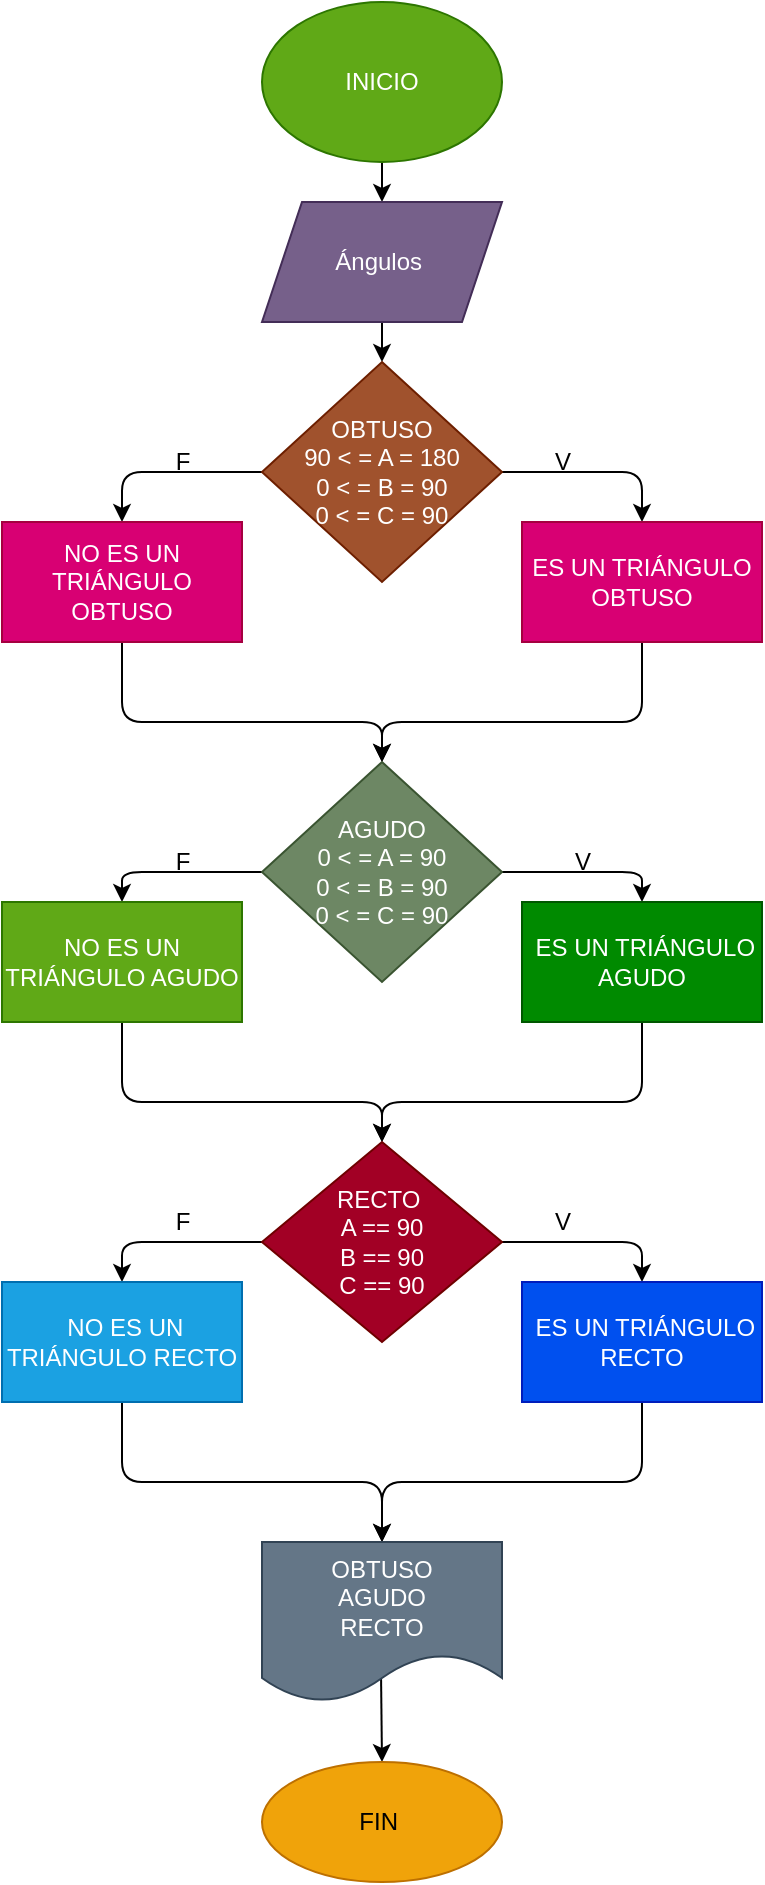 <mxfile>
    <diagram id="Qwl5VyiVWKCkD9DYQ6V1" name="Página-1">
        <mxGraphModel dx="562" dy="470" grid="1" gridSize="10" guides="1" tooltips="1" connect="1" arrows="1" fold="1" page="1" pageScale="1" pageWidth="827" pageHeight="1169" math="0" shadow="0">
            <root>
                <mxCell id="0"/>
                <mxCell id="1" parent="0"/>
                <mxCell id="3" value="" style="edgeStyle=none;html=1;" edge="1" parent="1" source="4" target="6">
                    <mxGeometry relative="1" as="geometry"/>
                </mxCell>
                <mxCell id="4" value="INICIO" style="ellipse;whiteSpace=wrap;html=1;fillColor=#60a917;fontColor=#ffffff;strokeColor=#2D7600;" vertex="1" parent="1">
                    <mxGeometry x="160" width="120" height="80" as="geometry"/>
                </mxCell>
                <mxCell id="5" value="" style="edgeStyle=none;html=1;" edge="1" parent="1" source="6" target="9">
                    <mxGeometry relative="1" as="geometry"/>
                </mxCell>
                <mxCell id="6" value="Ángulos&amp;nbsp;" style="shape=parallelogram;perimeter=parallelogramPerimeter;whiteSpace=wrap;html=1;fixedSize=1;fillColor=#76608a;fontColor=#ffffff;strokeColor=#432D57;" vertex="1" parent="1">
                    <mxGeometry x="160" y="100" width="120" height="60" as="geometry"/>
                </mxCell>
                <mxCell id="7" value="" style="edgeStyle=none;html=1;" edge="1" parent="1" source="9" target="11">
                    <mxGeometry relative="1" as="geometry">
                        <Array as="points">
                            <mxPoint x="90" y="235"/>
                        </Array>
                    </mxGeometry>
                </mxCell>
                <mxCell id="8" value="" style="edgeStyle=none;html=1;" edge="1" parent="1" source="9" target="13">
                    <mxGeometry relative="1" as="geometry">
                        <Array as="points">
                            <mxPoint x="350" y="235"/>
                        </Array>
                    </mxGeometry>
                </mxCell>
                <mxCell id="9" value="OBTUSO&lt;br&gt;&lt;span&gt;90 &amp;lt; = A = 180&lt;/span&gt;&lt;br&gt;&lt;span&gt;0 &amp;lt; = B = 90&lt;/span&gt;&lt;br&gt;&lt;span&gt;0 &amp;lt; = C = 90&lt;/span&gt;" style="rhombus;whiteSpace=wrap;html=1;fillColor=#a0522d;fontColor=#ffffff;strokeColor=#6D1F00;" vertex="1" parent="1">
                    <mxGeometry x="160" y="180" width="120" height="110" as="geometry"/>
                </mxCell>
                <mxCell id="10" style="edgeStyle=none;html=1;exitX=0.5;exitY=1;exitDx=0;exitDy=0;entryX=0.5;entryY=0;entryDx=0;entryDy=0;" edge="1" parent="1" source="11" target="18">
                    <mxGeometry relative="1" as="geometry">
                        <Array as="points">
                            <mxPoint x="90" y="360"/>
                            <mxPoint x="220" y="360"/>
                        </Array>
                    </mxGeometry>
                </mxCell>
                <mxCell id="11" value="NO ES UN TRIÁNGULO OBTUSO" style="whiteSpace=wrap;html=1;fillColor=#d80073;fontColor=#ffffff;strokeColor=#A50040;" vertex="1" parent="1">
                    <mxGeometry x="30" y="260" width="120" height="60" as="geometry"/>
                </mxCell>
                <mxCell id="12" value="" style="edgeStyle=none;html=1;entryX=0.5;entryY=0;entryDx=0;entryDy=0;" edge="1" parent="1" source="13" target="18">
                    <mxGeometry relative="1" as="geometry">
                        <mxPoint x="220" y="390" as="targetPoint"/>
                        <Array as="points">
                            <mxPoint x="350" y="360"/>
                            <mxPoint x="220" y="360"/>
                        </Array>
                    </mxGeometry>
                </mxCell>
                <mxCell id="13" value="&lt;span&gt;ES UN TRIÁNGULO OBTUSO&lt;/span&gt;" style="whiteSpace=wrap;html=1;fillColor=#d80073;fontColor=#ffffff;strokeColor=#A50040;" vertex="1" parent="1">
                    <mxGeometry x="290" y="260" width="120" height="60" as="geometry"/>
                </mxCell>
                <mxCell id="14" value="F" style="text;html=1;align=center;verticalAlign=middle;resizable=0;points=[];autosize=1;strokeColor=none;fillColor=none;" vertex="1" parent="1">
                    <mxGeometry x="110" y="220" width="20" height="20" as="geometry"/>
                </mxCell>
                <mxCell id="15" value="V" style="text;html=1;align=center;verticalAlign=middle;resizable=0;points=[];autosize=1;strokeColor=none;fillColor=none;" vertex="1" parent="1">
                    <mxGeometry x="300" y="220" width="20" height="20" as="geometry"/>
                </mxCell>
                <mxCell id="16" value="" style="edgeStyle=none;html=1;" edge="1" parent="1" source="18" target="20">
                    <mxGeometry relative="1" as="geometry">
                        <Array as="points">
                            <mxPoint x="90" y="435"/>
                        </Array>
                    </mxGeometry>
                </mxCell>
                <mxCell id="17" value="" style="edgeStyle=none;html=1;" edge="1" parent="1" source="18" target="23">
                    <mxGeometry relative="1" as="geometry">
                        <Array as="points">
                            <mxPoint x="350" y="435"/>
                        </Array>
                    </mxGeometry>
                </mxCell>
                <mxCell id="18" value="&lt;span&gt;AGUDO&lt;/span&gt;&lt;br&gt;&lt;span&gt;0 &amp;lt; = A = 90&lt;/span&gt;&lt;br&gt;&lt;span&gt;0 &amp;lt; = B = 90&lt;/span&gt;&lt;br&gt;&lt;span&gt;0 &amp;lt; = C = 90&lt;/span&gt;" style="rhombus;whiteSpace=wrap;html=1;fillColor=#6d8764;fontColor=#ffffff;strokeColor=#3A5431;" vertex="1" parent="1">
                    <mxGeometry x="160" y="380" width="120" height="110" as="geometry"/>
                </mxCell>
                <mxCell id="19" value="" style="edgeStyle=none;html=1;" edge="1" parent="1" source="20" target="27">
                    <mxGeometry relative="1" as="geometry">
                        <Array as="points">
                            <mxPoint x="90" y="550"/>
                            <mxPoint x="220" y="550"/>
                        </Array>
                    </mxGeometry>
                </mxCell>
                <mxCell id="20" value="&lt;span&gt;NO ES UN TRIÁNGULO AGUDO&lt;/span&gt;" style="whiteSpace=wrap;html=1;fillColor=#60a917;fontColor=#ffffff;strokeColor=#2D7600;" vertex="1" parent="1">
                    <mxGeometry x="30" y="450" width="120" height="60" as="geometry"/>
                </mxCell>
                <mxCell id="21" value="F" style="text;html=1;align=center;verticalAlign=middle;resizable=0;points=[];autosize=1;strokeColor=none;fillColor=none;" vertex="1" parent="1">
                    <mxGeometry x="110" y="420" width="20" height="20" as="geometry"/>
                </mxCell>
                <mxCell id="22" style="edgeStyle=none;html=1;exitX=0.5;exitY=1;exitDx=0;exitDy=0;" edge="1" parent="1" source="23">
                    <mxGeometry relative="1" as="geometry">
                        <mxPoint x="220" y="570" as="targetPoint"/>
                        <Array as="points">
                            <mxPoint x="350" y="550"/>
                            <mxPoint x="220" y="550"/>
                        </Array>
                    </mxGeometry>
                </mxCell>
                <mxCell id="23" value="&lt;span&gt;&amp;nbsp;ES UN TRIÁNGULO AGUDO&lt;/span&gt;" style="whiteSpace=wrap;html=1;fillColor=#008a00;fontColor=#ffffff;strokeColor=#005700;" vertex="1" parent="1">
                    <mxGeometry x="290" y="450" width="120" height="60" as="geometry"/>
                </mxCell>
                <mxCell id="24" value="V" style="text;html=1;align=center;verticalAlign=middle;resizable=0;points=[];autosize=1;strokeColor=none;fillColor=none;" vertex="1" parent="1">
                    <mxGeometry x="310" y="420" width="20" height="20" as="geometry"/>
                </mxCell>
                <mxCell id="25" value="" style="edgeStyle=none;html=1;" edge="1" parent="1" source="27" target="29">
                    <mxGeometry relative="1" as="geometry">
                        <Array as="points">
                            <mxPoint x="90" y="620"/>
                        </Array>
                    </mxGeometry>
                </mxCell>
                <mxCell id="26" value="" style="edgeStyle=none;html=1;" edge="1" parent="1" source="27" target="32">
                    <mxGeometry relative="1" as="geometry">
                        <Array as="points">
                            <mxPoint x="350" y="620"/>
                        </Array>
                    </mxGeometry>
                </mxCell>
                <mxCell id="27" value="RECTO&amp;nbsp;&lt;br&gt;A == 90&lt;br&gt;B == 90&lt;br&gt;C == 90" style="rhombus;whiteSpace=wrap;html=1;fillColor=#a20025;fontColor=#ffffff;strokeColor=#6F0000;" vertex="1" parent="1">
                    <mxGeometry x="160" y="570" width="120" height="100" as="geometry"/>
                </mxCell>
                <mxCell id="28" value="" style="edgeStyle=none;html=1;" edge="1" parent="1" source="29" target="35">
                    <mxGeometry relative="1" as="geometry">
                        <Array as="points">
                            <mxPoint x="90" y="740"/>
                            <mxPoint x="220" y="740"/>
                        </Array>
                    </mxGeometry>
                </mxCell>
                <mxCell id="29" value="&lt;span&gt;&amp;nbsp;NO ES UN TRIÁNGULO RECTO&lt;/span&gt;" style="whiteSpace=wrap;html=1;fillColor=#1ba1e2;fontColor=#ffffff;strokeColor=#006EAF;" vertex="1" parent="1">
                    <mxGeometry x="30" y="640" width="120" height="60" as="geometry"/>
                </mxCell>
                <mxCell id="30" value="F" style="text;html=1;align=center;verticalAlign=middle;resizable=0;points=[];autosize=1;strokeColor=none;fillColor=none;" vertex="1" parent="1">
                    <mxGeometry x="110" y="600" width="20" height="20" as="geometry"/>
                </mxCell>
                <mxCell id="31" style="edgeStyle=none;html=1;exitX=0.5;exitY=1;exitDx=0;exitDy=0;" edge="1" parent="1" source="32">
                    <mxGeometry relative="1" as="geometry">
                        <mxPoint x="220" y="770" as="targetPoint"/>
                        <Array as="points">
                            <mxPoint x="350" y="740"/>
                            <mxPoint x="220" y="740"/>
                        </Array>
                    </mxGeometry>
                </mxCell>
                <mxCell id="32" value="&lt;span&gt;&amp;nbsp;ES UN TRIÁNGULO RECTO&lt;/span&gt;" style="whiteSpace=wrap;html=1;fillColor=#0050ef;fontColor=#ffffff;strokeColor=#001DBC;" vertex="1" parent="1">
                    <mxGeometry x="290" y="640" width="120" height="60" as="geometry"/>
                </mxCell>
                <mxCell id="33" value="V" style="text;html=1;align=center;verticalAlign=middle;resizable=0;points=[];autosize=1;strokeColor=none;fillColor=none;" vertex="1" parent="1">
                    <mxGeometry x="300" y="600" width="20" height="20" as="geometry"/>
                </mxCell>
                <mxCell id="34" value="" style="edgeStyle=none;html=1;exitX=0.496;exitY=0.835;exitDx=0;exitDy=0;exitPerimeter=0;" edge="1" parent="1" source="35" target="36">
                    <mxGeometry relative="1" as="geometry"/>
                </mxCell>
                <mxCell id="35" value="OBTUSO&lt;br&gt;AGUDO&lt;br&gt;RECTO" style="shape=document;whiteSpace=wrap;html=1;boundedLbl=1;fillColor=#647687;fontColor=#ffffff;strokeColor=#314354;" vertex="1" parent="1">
                    <mxGeometry x="160" y="770" width="120" height="80" as="geometry"/>
                </mxCell>
                <mxCell id="36" value="FIN&amp;nbsp;" style="ellipse;whiteSpace=wrap;html=1;fillColor=#f0a30a;fontColor=#000000;strokeColor=#BD7000;" vertex="1" parent="1">
                    <mxGeometry x="160" y="880" width="120" height="60" as="geometry"/>
                </mxCell>
            </root>
        </mxGraphModel>
    </diagram>
</mxfile>